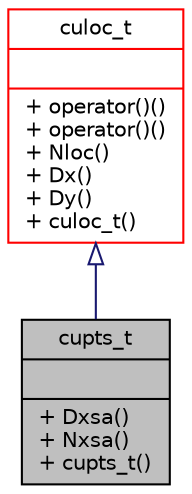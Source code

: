 digraph "cupts_t"
{
 // INTERACTIVE_SVG=YES
  bgcolor="transparent";
  edge [fontname="Helvetica",fontsize="10",labelfontname="Helvetica",labelfontsize="10"];
  node [fontname="Helvetica",fontsize="10",shape=record];
  Node2 [label="{cupts_t\n||+ Dxsa()\l+ Nxsa()\l+ cupts_t()\l}",height=0.2,width=0.4,color="black", fillcolor="grey75", style="filled", fontcolor="black"];
  Node3 -> Node2 [dir="back",color="midnightblue",fontsize="10",style="solid",arrowtail="onormal",fontname="Helvetica"];
  Node3 [label="{culoc_t\n||+ operator()()\l+ operator()()\l+ Nloc()\l+ Dx()\l+ Dy()\l+ culoc_t()\l}",height=0.2,width=0.4,color="red",URL="$df/d28/classculoc__t.html"];
}
